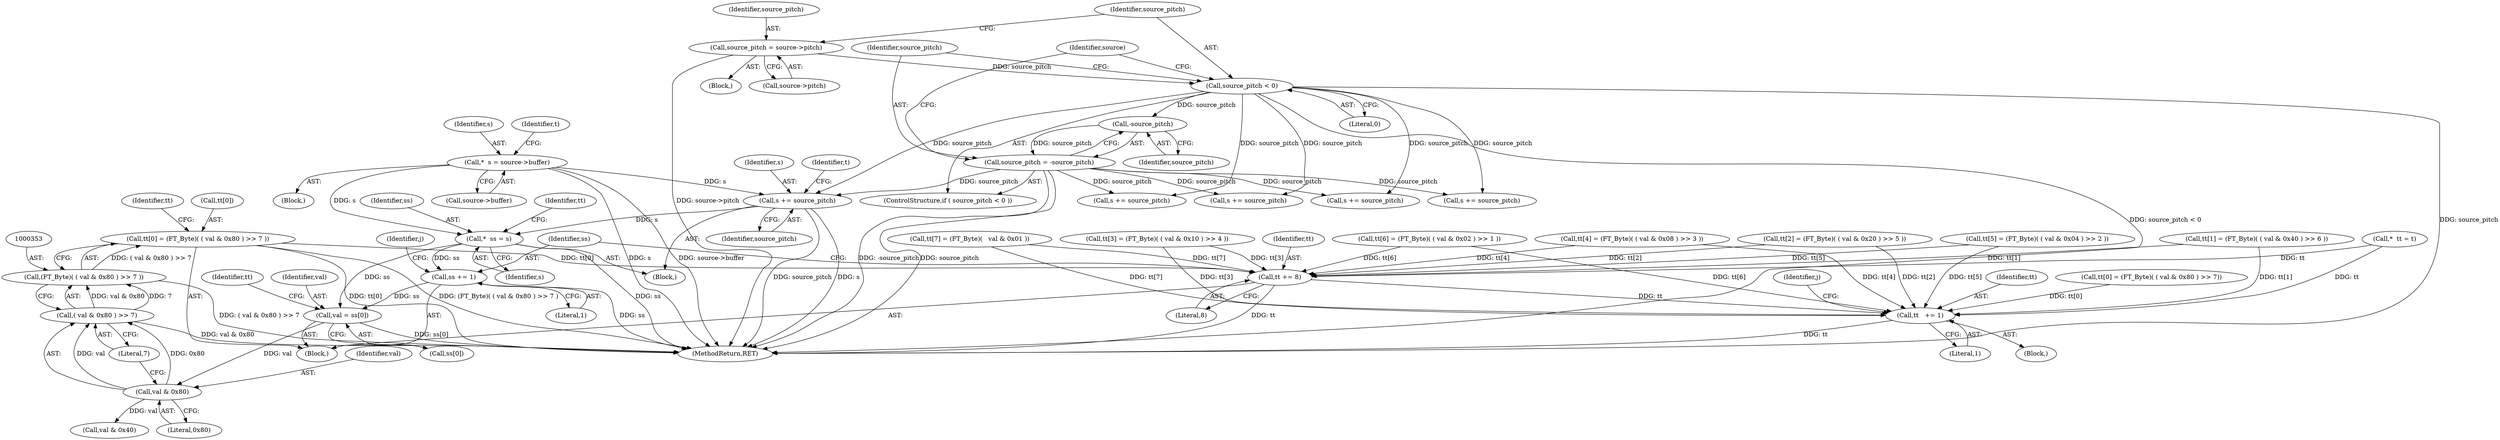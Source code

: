 digraph "0_savannah_b3500af717010137046ec4076d1e1c0641e33727@array" {
"1000348" [label="(Call,tt[0] = (FT_Byte)( ( val & 0x80 ) >> 7 ))"];
"1000352" [label="(Call,(FT_Byte)( ( val & 0x80 ) >> 7 ))"];
"1000354" [label="(Call,( val & 0x80 ) >> 7)"];
"1000355" [label="(Call,val & 0x80)"];
"1000343" [label="(Call,val = ss[0])"];
"1000437" [label="(Call,ss += 1)"];
"1000320" [label="(Call,*  ss = s)"];
"1000290" [label="(Call,*  s = source->buffer)"];
"1000481" [label="(Call,s += source_pitch)"];
"1000275" [label="(Call,source_pitch < 0)"];
"1000269" [label="(Call,source_pitch = source->pitch)"];
"1000278" [label="(Call,source_pitch = -source_pitch)"];
"1000280" [label="(Call,-source_pitch)"];
"1000434" [label="(Call,tt += 8)"];
"1000478" [label="(Call,tt   += 1)"];
"1000434" [label="(Call,tt += 8)"];
"1000479" [label="(Identifier,tt)"];
"1000464" [label="(Call,tt[0] = (FT_Byte)( ( val & 0x80 ) >> 7))"];
"1000269" [label="(Call,source_pitch = source->pitch)"];
"1000274" [label="(ControlStructure,if ( source_pitch < 0 ))"];
"1000438" [label="(Identifier,ss)"];
"1000280" [label="(Call,-source_pitch)"];
"1000414" [label="(Call,tt[6] = (FT_Byte)( ( val & 0x02 ) >> 1 ))"];
"1000403" [label="(Call,tt[5] = (FT_Byte)( ( val & 0x04 ) >> 2 ))"];
"1000110" [label="(Block,)"];
"1000340" [label="(Identifier,j)"];
"1000321" [label="(Identifier,ss)"];
"1000318" [label="(Block,)"];
"1000275" [label="(Call,source_pitch < 0)"];
"1000278" [label="(Call,source_pitch = -source_pitch)"];
"1000361" [label="(Identifier,tt)"];
"1000325" [label="(Identifier,tt)"];
"1000485" [label="(Identifier,t)"];
"1000345" [label="(Call,ss[0])"];
"1000320" [label="(Call,*  ss = s)"];
"1000322" [label="(Identifier,s)"];
"1000271" [label="(Call,source->pitch)"];
"1000483" [label="(Identifier,source_pitch)"];
"1000270" [label="(Identifier,source_pitch)"];
"1000463" [label="(Block,)"];
"1000277" [label="(Literal,0)"];
"1000803" [label="(Call,s += source_pitch)"];
"1000366" [label="(Call,val & 0x40)"];
"1000354" [label="(Call,( val & 0x80 ) >> 7)"];
"1000357" [label="(Literal,0x80)"];
"1000355" [label="(Call,val & 0x80)"];
"1000437" [label="(Call,ss += 1)"];
"1000284" [label="(Identifier,source)"];
"1000324" [label="(Call,*  tt = t)"];
"1000348" [label="(Call,tt[0] = (FT_Byte)( ( val & 0x80 ) >> 7 ))"];
"1000435" [label="(Identifier,tt)"];
"1000885" [label="(MethodReturn,RET)"];
"1000358" [label="(Literal,7)"];
"1000288" [label="(Block,)"];
"1000276" [label="(Identifier,source_pitch)"];
"1000281" [label="(Identifier,source_pitch)"];
"1000425" [label="(Call,tt[7] = (FT_Byte)(   val & 0x01 ))"];
"1000439" [label="(Literal,1)"];
"1000290" [label="(Call,*  s = source->buffer)"];
"1000875" [label="(Call,s += source_pitch)"];
"1000478" [label="(Call,tt   += 1)"];
"1000352" [label="(Call,(FT_Byte)( ( val & 0x80 ) >> 7 ))"];
"1000356" [label="(Identifier,val)"];
"1000436" [label="(Literal,8)"];
"1000462" [label="(Identifier,j)"];
"1000381" [label="(Call,tt[3] = (FT_Byte)( ( val & 0x10 ) >> 4 ))"];
"1000292" [label="(Call,source->buffer)"];
"1000392" [label="(Call,tt[4] = (FT_Byte)( ( val & 0x08 ) >> 3 ))"];
"1000341" [label="(Block,)"];
"1000291" [label="(Identifier,s)"];
"1000690" [label="(Call,s += source_pitch)"];
"1000370" [label="(Call,tt[2] = (FT_Byte)( ( val & 0x20 ) >> 5 ))"];
"1000359" [label="(Call,tt[1] = (FT_Byte)( ( val & 0x40 ) >> 6 ))"];
"1000343" [label="(Call,val = ss[0])"];
"1000350" [label="(Identifier,tt)"];
"1000482" [label="(Identifier,s)"];
"1000480" [label="(Literal,1)"];
"1000349" [label="(Call,tt[0])"];
"1000481" [label="(Call,s += source_pitch)"];
"1000297" [label="(Identifier,t)"];
"1000279" [label="(Identifier,source_pitch)"];
"1000532" [label="(Call,s += source_pitch)"];
"1000344" [label="(Identifier,val)"];
"1000348" -> "1000341"  [label="AST: "];
"1000348" -> "1000352"  [label="CFG: "];
"1000349" -> "1000348"  [label="AST: "];
"1000352" -> "1000348"  [label="AST: "];
"1000361" -> "1000348"  [label="CFG: "];
"1000348" -> "1000885"  [label="DDG: tt[0]"];
"1000348" -> "1000885"  [label="DDG: (FT_Byte)( ( val & 0x80 ) >> 7 )"];
"1000352" -> "1000348"  [label="DDG: ( val & 0x80 ) >> 7"];
"1000348" -> "1000434"  [label="DDG: tt[0]"];
"1000352" -> "1000354"  [label="CFG: "];
"1000353" -> "1000352"  [label="AST: "];
"1000354" -> "1000352"  [label="AST: "];
"1000352" -> "1000885"  [label="DDG: ( val & 0x80 ) >> 7"];
"1000354" -> "1000352"  [label="DDG: val & 0x80"];
"1000354" -> "1000352"  [label="DDG: 7"];
"1000354" -> "1000358"  [label="CFG: "];
"1000355" -> "1000354"  [label="AST: "];
"1000358" -> "1000354"  [label="AST: "];
"1000354" -> "1000885"  [label="DDG: val & 0x80"];
"1000355" -> "1000354"  [label="DDG: val"];
"1000355" -> "1000354"  [label="DDG: 0x80"];
"1000355" -> "1000357"  [label="CFG: "];
"1000356" -> "1000355"  [label="AST: "];
"1000357" -> "1000355"  [label="AST: "];
"1000358" -> "1000355"  [label="CFG: "];
"1000343" -> "1000355"  [label="DDG: val"];
"1000355" -> "1000366"  [label="DDG: val"];
"1000343" -> "1000341"  [label="AST: "];
"1000343" -> "1000345"  [label="CFG: "];
"1000344" -> "1000343"  [label="AST: "];
"1000345" -> "1000343"  [label="AST: "];
"1000350" -> "1000343"  [label="CFG: "];
"1000343" -> "1000885"  [label="DDG: ss[0]"];
"1000437" -> "1000343"  [label="DDG: ss"];
"1000320" -> "1000343"  [label="DDG: ss"];
"1000437" -> "1000341"  [label="AST: "];
"1000437" -> "1000439"  [label="CFG: "];
"1000438" -> "1000437"  [label="AST: "];
"1000439" -> "1000437"  [label="AST: "];
"1000340" -> "1000437"  [label="CFG: "];
"1000437" -> "1000885"  [label="DDG: ss"];
"1000320" -> "1000437"  [label="DDG: ss"];
"1000320" -> "1000318"  [label="AST: "];
"1000320" -> "1000322"  [label="CFG: "];
"1000321" -> "1000320"  [label="AST: "];
"1000322" -> "1000320"  [label="AST: "];
"1000325" -> "1000320"  [label="CFG: "];
"1000320" -> "1000885"  [label="DDG: ss"];
"1000290" -> "1000320"  [label="DDG: s"];
"1000481" -> "1000320"  [label="DDG: s"];
"1000290" -> "1000288"  [label="AST: "];
"1000290" -> "1000292"  [label="CFG: "];
"1000291" -> "1000290"  [label="AST: "];
"1000292" -> "1000290"  [label="AST: "];
"1000297" -> "1000290"  [label="CFG: "];
"1000290" -> "1000885"  [label="DDG: s"];
"1000290" -> "1000885"  [label="DDG: source->buffer"];
"1000290" -> "1000481"  [label="DDG: s"];
"1000481" -> "1000318"  [label="AST: "];
"1000481" -> "1000483"  [label="CFG: "];
"1000482" -> "1000481"  [label="AST: "];
"1000483" -> "1000481"  [label="AST: "];
"1000485" -> "1000481"  [label="CFG: "];
"1000481" -> "1000885"  [label="DDG: source_pitch"];
"1000481" -> "1000885"  [label="DDG: s"];
"1000275" -> "1000481"  [label="DDG: source_pitch"];
"1000278" -> "1000481"  [label="DDG: source_pitch"];
"1000275" -> "1000274"  [label="AST: "];
"1000275" -> "1000277"  [label="CFG: "];
"1000276" -> "1000275"  [label="AST: "];
"1000277" -> "1000275"  [label="AST: "];
"1000279" -> "1000275"  [label="CFG: "];
"1000284" -> "1000275"  [label="CFG: "];
"1000275" -> "1000885"  [label="DDG: source_pitch < 0"];
"1000275" -> "1000885"  [label="DDG: source_pitch"];
"1000269" -> "1000275"  [label="DDG: source_pitch"];
"1000275" -> "1000280"  [label="DDG: source_pitch"];
"1000275" -> "1000532"  [label="DDG: source_pitch"];
"1000275" -> "1000690"  [label="DDG: source_pitch"];
"1000275" -> "1000803"  [label="DDG: source_pitch"];
"1000275" -> "1000875"  [label="DDG: source_pitch"];
"1000269" -> "1000110"  [label="AST: "];
"1000269" -> "1000271"  [label="CFG: "];
"1000270" -> "1000269"  [label="AST: "];
"1000271" -> "1000269"  [label="AST: "];
"1000276" -> "1000269"  [label="CFG: "];
"1000269" -> "1000885"  [label="DDG: source->pitch"];
"1000278" -> "1000274"  [label="AST: "];
"1000278" -> "1000280"  [label="CFG: "];
"1000279" -> "1000278"  [label="AST: "];
"1000280" -> "1000278"  [label="AST: "];
"1000284" -> "1000278"  [label="CFG: "];
"1000278" -> "1000885"  [label="DDG: -source_pitch"];
"1000278" -> "1000885"  [label="DDG: source_pitch"];
"1000280" -> "1000278"  [label="DDG: source_pitch"];
"1000278" -> "1000532"  [label="DDG: source_pitch"];
"1000278" -> "1000690"  [label="DDG: source_pitch"];
"1000278" -> "1000803"  [label="DDG: source_pitch"];
"1000278" -> "1000875"  [label="DDG: source_pitch"];
"1000280" -> "1000281"  [label="CFG: "];
"1000281" -> "1000280"  [label="AST: "];
"1000434" -> "1000341"  [label="AST: "];
"1000434" -> "1000436"  [label="CFG: "];
"1000435" -> "1000434"  [label="AST: "];
"1000436" -> "1000434"  [label="AST: "];
"1000438" -> "1000434"  [label="CFG: "];
"1000434" -> "1000885"  [label="DDG: tt"];
"1000403" -> "1000434"  [label="DDG: tt[5]"];
"1000370" -> "1000434"  [label="DDG: tt[2]"];
"1000392" -> "1000434"  [label="DDG: tt[4]"];
"1000425" -> "1000434"  [label="DDG: tt[7]"];
"1000414" -> "1000434"  [label="DDG: tt[6]"];
"1000359" -> "1000434"  [label="DDG: tt[1]"];
"1000324" -> "1000434"  [label="DDG: tt"];
"1000381" -> "1000434"  [label="DDG: tt[3]"];
"1000434" -> "1000478"  [label="DDG: tt"];
"1000478" -> "1000463"  [label="AST: "];
"1000478" -> "1000480"  [label="CFG: "];
"1000479" -> "1000478"  [label="AST: "];
"1000480" -> "1000478"  [label="AST: "];
"1000462" -> "1000478"  [label="CFG: "];
"1000478" -> "1000885"  [label="DDG: tt"];
"1000464" -> "1000478"  [label="DDG: tt[0]"];
"1000403" -> "1000478"  [label="DDG: tt[5]"];
"1000370" -> "1000478"  [label="DDG: tt[2]"];
"1000392" -> "1000478"  [label="DDG: tt[4]"];
"1000425" -> "1000478"  [label="DDG: tt[7]"];
"1000414" -> "1000478"  [label="DDG: tt[6]"];
"1000359" -> "1000478"  [label="DDG: tt[1]"];
"1000324" -> "1000478"  [label="DDG: tt"];
"1000381" -> "1000478"  [label="DDG: tt[3]"];
}
